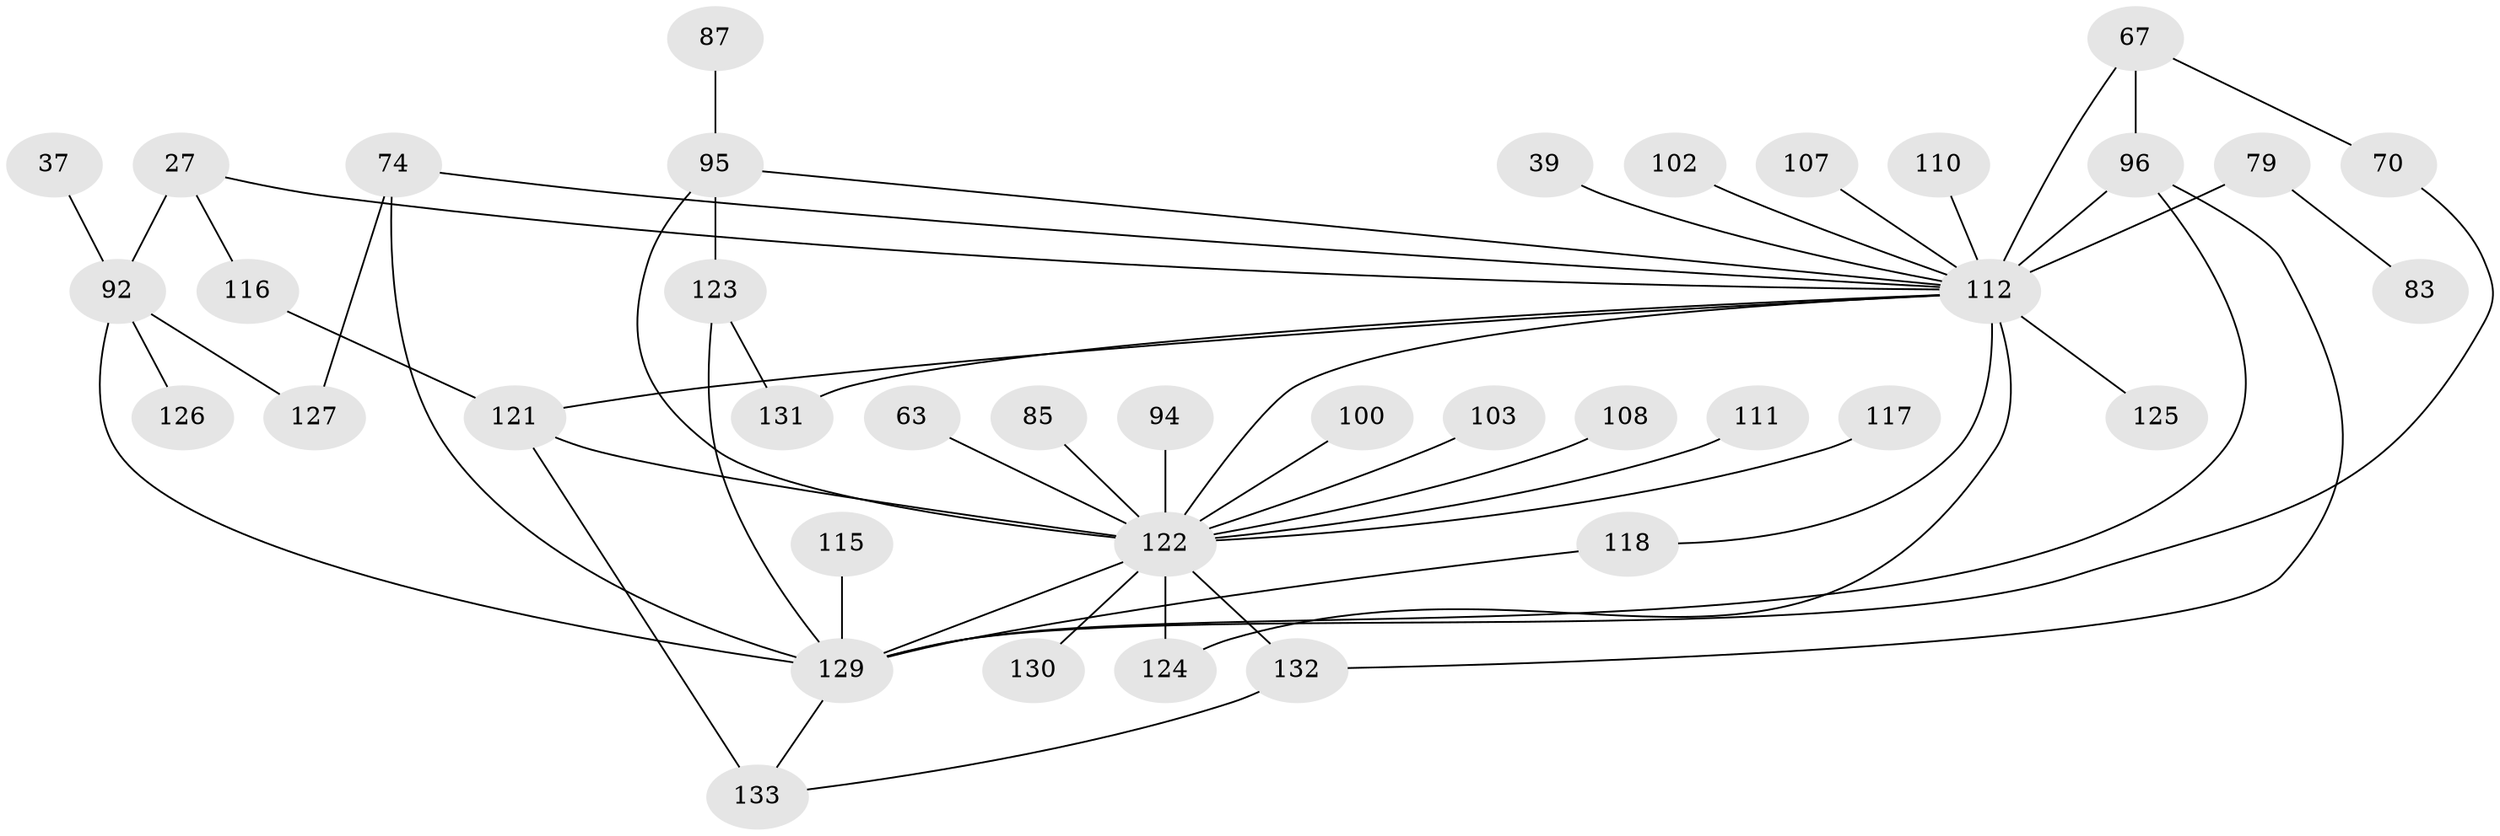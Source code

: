 // original degree distribution, {5: 0.06015037593984962, 4: 0.12030075187969924, 9: 0.015037593984962405, 6: 0.045112781954887216, 3: 0.21804511278195488, 2: 0.2781954887218045, 1: 0.2631578947368421}
// Generated by graph-tools (version 1.1) at 2025/46/03/04/25 21:46:06]
// undirected, 39 vertices, 54 edges
graph export_dot {
graph [start="1"]
  node [color=gray90,style=filled];
  27;
  37;
  39;
  63;
  67 [super="+14"];
  70 [super="+65"];
  74 [super="+33"];
  79 [super="+10+58"];
  83;
  85 [super="+61"];
  87;
  92 [super="+49+23"];
  94;
  95 [super="+22+3+72"];
  96 [super="+35+53"];
  100;
  102;
  103;
  107;
  108 [super="+47"];
  110;
  111;
  112 [super="+78+45+106+2"];
  115;
  116;
  117;
  118 [super="+98"];
  121 [super="+104"];
  122 [super="+36+56+50+91"];
  123 [super="+75"];
  124 [super="+105+120"];
  125;
  126;
  127 [super="+52+76+114"];
  129 [super="+62+80+81+119+109"];
  130;
  131 [super="+113"];
  132 [super="+128"];
  133;
  27 -- 116;
  27 -- 92 [weight=3];
  27 -- 112;
  37 -- 92;
  39 -- 112;
  63 -- 122;
  67 -- 96 [weight=2];
  67 -- 70 [weight=2];
  67 -- 112;
  70 -- 129;
  74 -- 112;
  74 -- 129;
  74 -- 127 [weight=2];
  79 -- 83;
  79 -- 112 [weight=4];
  85 -- 122;
  87 -- 95;
  92 -- 126;
  92 -- 127 [weight=2];
  92 -- 129 [weight=4];
  94 -- 122;
  95 -- 123 [weight=2];
  95 -- 112 [weight=2];
  95 -- 122 [weight=2];
  96 -- 112 [weight=5];
  96 -- 129 [weight=3];
  96 -- 132;
  100 -- 122;
  102 -- 112;
  103 -- 122;
  107 -- 112;
  108 -- 122;
  110 -- 112;
  111 -- 122;
  112 -- 125;
  112 -- 124;
  112 -- 131;
  112 -- 121;
  112 -- 118;
  112 -- 122 [weight=2];
  115 -- 129;
  116 -- 121;
  117 -- 122;
  118 -- 129;
  121 -- 133 [weight=2];
  121 -- 122;
  122 -- 130;
  122 -- 129 [weight=3];
  122 -- 132 [weight=3];
  122 -- 124 [weight=2];
  123 -- 131;
  123 -- 129 [weight=2];
  129 -- 133;
  132 -- 133;
}
